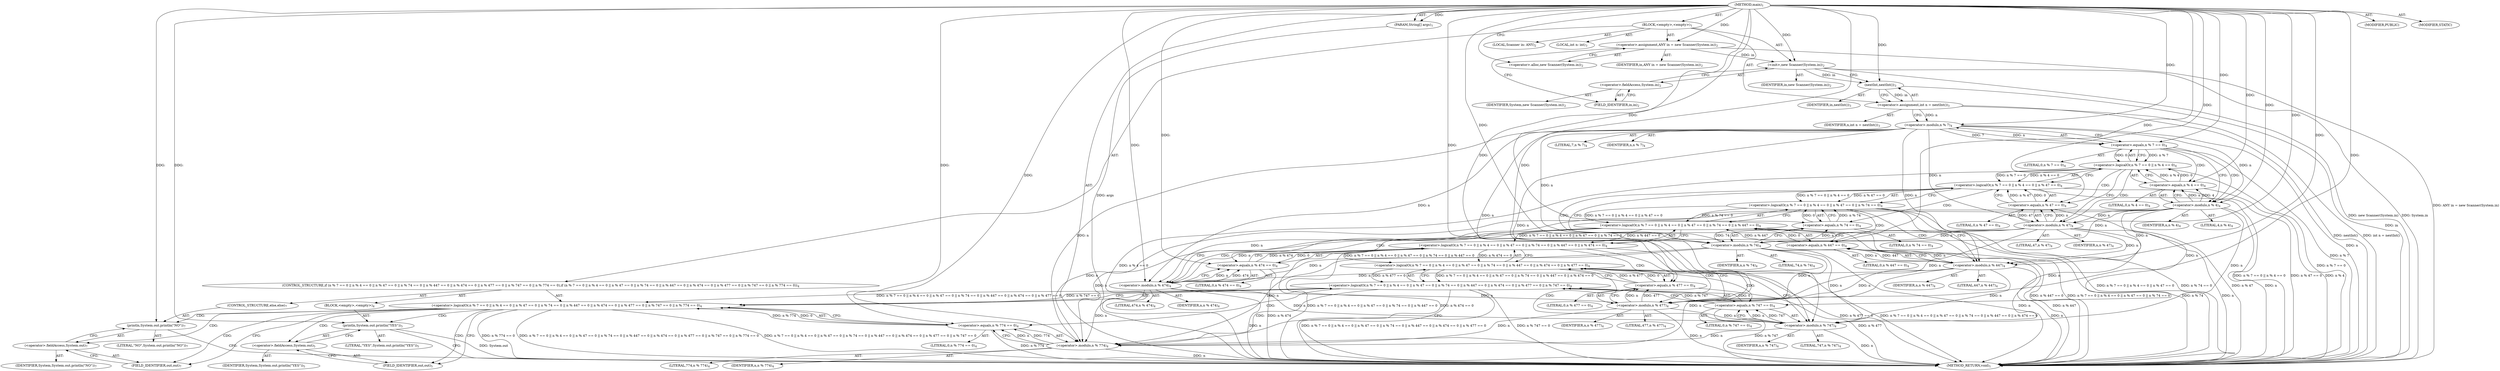 digraph "main" {  
"19" [label = <(METHOD,main)<SUB>1</SUB>> ]
"20" [label = <(PARAM,String[] args)<SUB>1</SUB>> ]
"21" [label = <(BLOCK,&lt;empty&gt;,&lt;empty&gt;)<SUB>1</SUB>> ]
"4" [label = <(LOCAL,Scanner in: ANY)<SUB>2</SUB>> ]
"22" [label = <(&lt;operator&gt;.assignment,ANY in = new Scanner(System.in))<SUB>2</SUB>> ]
"23" [label = <(IDENTIFIER,in,ANY in = new Scanner(System.in))<SUB>2</SUB>> ]
"24" [label = <(&lt;operator&gt;.alloc,new Scanner(System.in))<SUB>2</SUB>> ]
"25" [label = <(&lt;init&gt;,new Scanner(System.in))<SUB>2</SUB>> ]
"3" [label = <(IDENTIFIER,in,new Scanner(System.in))<SUB>2</SUB>> ]
"26" [label = <(&lt;operator&gt;.fieldAccess,System.in)<SUB>2</SUB>> ]
"27" [label = <(IDENTIFIER,System,new Scanner(System.in))<SUB>2</SUB>> ]
"28" [label = <(FIELD_IDENTIFIER,in,in)<SUB>2</SUB>> ]
"29" [label = <(LOCAL,int n: int)<SUB>3</SUB>> ]
"30" [label = <(&lt;operator&gt;.assignment,int n = nextInt())<SUB>3</SUB>> ]
"31" [label = <(IDENTIFIER,n,int n = nextInt())<SUB>3</SUB>> ]
"32" [label = <(nextInt,nextInt())<SUB>3</SUB>> ]
"33" [label = <(IDENTIFIER,in,nextInt())<SUB>3</SUB>> ]
"34" [label = <(CONTROL_STRUCTURE,if (n % 7 == 0 || n % 4 == 0 || n % 47 == 0 || n % 74 == 0 || n % 447 == 0 || n % 474 == 0 || n % 477 == 0 || n % 747 == 0 || n % 774 == 0),if (n % 7 == 0 || n % 4 == 0 || n % 47 == 0 || n % 74 == 0 || n % 447 == 0 || n % 474 == 0 || n % 477 == 0 || n % 747 == 0 || n % 774 == 0))<SUB>4</SUB>> ]
"35" [label = <(&lt;operator&gt;.logicalOr,n % 7 == 0 || n % 4 == 0 || n % 47 == 0 || n % 74 == 0 || n % 447 == 0 || n % 474 == 0 || n % 477 == 0 || n % 747 == 0 || n % 774 == 0)<SUB>4</SUB>> ]
"36" [label = <(&lt;operator&gt;.logicalOr,n % 7 == 0 || n % 4 == 0 || n % 47 == 0 || n % 74 == 0 || n % 447 == 0 || n % 474 == 0 || n % 477 == 0 || n % 747 == 0)<SUB>4</SUB>> ]
"37" [label = <(&lt;operator&gt;.logicalOr,n % 7 == 0 || n % 4 == 0 || n % 47 == 0 || n % 74 == 0 || n % 447 == 0 || n % 474 == 0 || n % 477 == 0)<SUB>4</SUB>> ]
"38" [label = <(&lt;operator&gt;.logicalOr,n % 7 == 0 || n % 4 == 0 || n % 47 == 0 || n % 74 == 0 || n % 447 == 0 || n % 474 == 0)<SUB>4</SUB>> ]
"39" [label = <(&lt;operator&gt;.logicalOr,n % 7 == 0 || n % 4 == 0 || n % 47 == 0 || n % 74 == 0 || n % 447 == 0)<SUB>4</SUB>> ]
"40" [label = <(&lt;operator&gt;.logicalOr,n % 7 == 0 || n % 4 == 0 || n % 47 == 0 || n % 74 == 0)<SUB>4</SUB>> ]
"41" [label = <(&lt;operator&gt;.logicalOr,n % 7 == 0 || n % 4 == 0 || n % 47 == 0)<SUB>4</SUB>> ]
"42" [label = <(&lt;operator&gt;.logicalOr,n % 7 == 0 || n % 4 == 0)<SUB>4</SUB>> ]
"43" [label = <(&lt;operator&gt;.equals,n % 7 == 0)<SUB>4</SUB>> ]
"44" [label = <(&lt;operator&gt;.modulo,n % 7)<SUB>4</SUB>> ]
"45" [label = <(IDENTIFIER,n,n % 7)<SUB>4</SUB>> ]
"46" [label = <(LITERAL,7,n % 7)<SUB>4</SUB>> ]
"47" [label = <(LITERAL,0,n % 7 == 0)<SUB>4</SUB>> ]
"48" [label = <(&lt;operator&gt;.equals,n % 4 == 0)<SUB>4</SUB>> ]
"49" [label = <(&lt;operator&gt;.modulo,n % 4)<SUB>4</SUB>> ]
"50" [label = <(IDENTIFIER,n,n % 4)<SUB>4</SUB>> ]
"51" [label = <(LITERAL,4,n % 4)<SUB>4</SUB>> ]
"52" [label = <(LITERAL,0,n % 4 == 0)<SUB>4</SUB>> ]
"53" [label = <(&lt;operator&gt;.equals,n % 47 == 0)<SUB>4</SUB>> ]
"54" [label = <(&lt;operator&gt;.modulo,n % 47)<SUB>4</SUB>> ]
"55" [label = <(IDENTIFIER,n,n % 47)<SUB>4</SUB>> ]
"56" [label = <(LITERAL,47,n % 47)<SUB>4</SUB>> ]
"57" [label = <(LITERAL,0,n % 47 == 0)<SUB>4</SUB>> ]
"58" [label = <(&lt;operator&gt;.equals,n % 74 == 0)<SUB>4</SUB>> ]
"59" [label = <(&lt;operator&gt;.modulo,n % 74)<SUB>4</SUB>> ]
"60" [label = <(IDENTIFIER,n,n % 74)<SUB>4</SUB>> ]
"61" [label = <(LITERAL,74,n % 74)<SUB>4</SUB>> ]
"62" [label = <(LITERAL,0,n % 74 == 0)<SUB>4</SUB>> ]
"63" [label = <(&lt;operator&gt;.equals,n % 447 == 0)<SUB>4</SUB>> ]
"64" [label = <(&lt;operator&gt;.modulo,n % 447)<SUB>4</SUB>> ]
"65" [label = <(IDENTIFIER,n,n % 447)<SUB>4</SUB>> ]
"66" [label = <(LITERAL,447,n % 447)<SUB>4</SUB>> ]
"67" [label = <(LITERAL,0,n % 447 == 0)<SUB>4</SUB>> ]
"68" [label = <(&lt;operator&gt;.equals,n % 474 == 0)<SUB>4</SUB>> ]
"69" [label = <(&lt;operator&gt;.modulo,n % 474)<SUB>4</SUB>> ]
"70" [label = <(IDENTIFIER,n,n % 474)<SUB>4</SUB>> ]
"71" [label = <(LITERAL,474,n % 474)<SUB>4</SUB>> ]
"72" [label = <(LITERAL,0,n % 474 == 0)<SUB>4</SUB>> ]
"73" [label = <(&lt;operator&gt;.equals,n % 477 == 0)<SUB>4</SUB>> ]
"74" [label = <(&lt;operator&gt;.modulo,n % 477)<SUB>4</SUB>> ]
"75" [label = <(IDENTIFIER,n,n % 477)<SUB>4</SUB>> ]
"76" [label = <(LITERAL,477,n % 477)<SUB>4</SUB>> ]
"77" [label = <(LITERAL,0,n % 477 == 0)<SUB>4</SUB>> ]
"78" [label = <(&lt;operator&gt;.equals,n % 747 == 0)<SUB>4</SUB>> ]
"79" [label = <(&lt;operator&gt;.modulo,n % 747)<SUB>4</SUB>> ]
"80" [label = <(IDENTIFIER,n,n % 747)<SUB>4</SUB>> ]
"81" [label = <(LITERAL,747,n % 747)<SUB>4</SUB>> ]
"82" [label = <(LITERAL,0,n % 747 == 0)<SUB>4</SUB>> ]
"83" [label = <(&lt;operator&gt;.equals,n % 774 == 0)<SUB>4</SUB>> ]
"84" [label = <(&lt;operator&gt;.modulo,n % 774)<SUB>4</SUB>> ]
"85" [label = <(IDENTIFIER,n,n % 774)<SUB>4</SUB>> ]
"86" [label = <(LITERAL,774,n % 774)<SUB>4</SUB>> ]
"87" [label = <(LITERAL,0,n % 774 == 0)<SUB>4</SUB>> ]
"88" [label = <(BLOCK,&lt;empty&gt;,&lt;empty&gt;)<SUB>4</SUB>> ]
"89" [label = <(println,System.out.println(&quot;YES&quot;))<SUB>5</SUB>> ]
"90" [label = <(&lt;operator&gt;.fieldAccess,System.out)<SUB>5</SUB>> ]
"91" [label = <(IDENTIFIER,System,System.out.println(&quot;YES&quot;))<SUB>5</SUB>> ]
"92" [label = <(FIELD_IDENTIFIER,out,out)<SUB>5</SUB>> ]
"93" [label = <(LITERAL,&quot;YES&quot;,System.out.println(&quot;YES&quot;))<SUB>5</SUB>> ]
"94" [label = <(CONTROL_STRUCTURE,else,else)<SUB>7</SUB>> ]
"95" [label = <(println,System.out.println(&quot;NO&quot;))<SUB>7</SUB>> ]
"96" [label = <(&lt;operator&gt;.fieldAccess,System.out)<SUB>7</SUB>> ]
"97" [label = <(IDENTIFIER,System,System.out.println(&quot;NO&quot;))<SUB>7</SUB>> ]
"98" [label = <(FIELD_IDENTIFIER,out,out)<SUB>7</SUB>> ]
"99" [label = <(LITERAL,&quot;NO&quot;,System.out.println(&quot;NO&quot;))<SUB>7</SUB>> ]
"100" [label = <(MODIFIER,PUBLIC)> ]
"101" [label = <(MODIFIER,STATIC)> ]
"102" [label = <(METHOD_RETURN,void)<SUB>1</SUB>> ]
  "19" -> "20"  [ label = "AST: "] 
  "19" -> "21"  [ label = "AST: "] 
  "19" -> "100"  [ label = "AST: "] 
  "19" -> "101"  [ label = "AST: "] 
  "19" -> "102"  [ label = "AST: "] 
  "21" -> "4"  [ label = "AST: "] 
  "21" -> "22"  [ label = "AST: "] 
  "21" -> "25"  [ label = "AST: "] 
  "21" -> "29"  [ label = "AST: "] 
  "21" -> "30"  [ label = "AST: "] 
  "21" -> "34"  [ label = "AST: "] 
  "22" -> "23"  [ label = "AST: "] 
  "22" -> "24"  [ label = "AST: "] 
  "25" -> "3"  [ label = "AST: "] 
  "25" -> "26"  [ label = "AST: "] 
  "26" -> "27"  [ label = "AST: "] 
  "26" -> "28"  [ label = "AST: "] 
  "30" -> "31"  [ label = "AST: "] 
  "30" -> "32"  [ label = "AST: "] 
  "32" -> "33"  [ label = "AST: "] 
  "34" -> "35"  [ label = "AST: "] 
  "34" -> "88"  [ label = "AST: "] 
  "34" -> "94"  [ label = "AST: "] 
  "35" -> "36"  [ label = "AST: "] 
  "35" -> "83"  [ label = "AST: "] 
  "36" -> "37"  [ label = "AST: "] 
  "36" -> "78"  [ label = "AST: "] 
  "37" -> "38"  [ label = "AST: "] 
  "37" -> "73"  [ label = "AST: "] 
  "38" -> "39"  [ label = "AST: "] 
  "38" -> "68"  [ label = "AST: "] 
  "39" -> "40"  [ label = "AST: "] 
  "39" -> "63"  [ label = "AST: "] 
  "40" -> "41"  [ label = "AST: "] 
  "40" -> "58"  [ label = "AST: "] 
  "41" -> "42"  [ label = "AST: "] 
  "41" -> "53"  [ label = "AST: "] 
  "42" -> "43"  [ label = "AST: "] 
  "42" -> "48"  [ label = "AST: "] 
  "43" -> "44"  [ label = "AST: "] 
  "43" -> "47"  [ label = "AST: "] 
  "44" -> "45"  [ label = "AST: "] 
  "44" -> "46"  [ label = "AST: "] 
  "48" -> "49"  [ label = "AST: "] 
  "48" -> "52"  [ label = "AST: "] 
  "49" -> "50"  [ label = "AST: "] 
  "49" -> "51"  [ label = "AST: "] 
  "53" -> "54"  [ label = "AST: "] 
  "53" -> "57"  [ label = "AST: "] 
  "54" -> "55"  [ label = "AST: "] 
  "54" -> "56"  [ label = "AST: "] 
  "58" -> "59"  [ label = "AST: "] 
  "58" -> "62"  [ label = "AST: "] 
  "59" -> "60"  [ label = "AST: "] 
  "59" -> "61"  [ label = "AST: "] 
  "63" -> "64"  [ label = "AST: "] 
  "63" -> "67"  [ label = "AST: "] 
  "64" -> "65"  [ label = "AST: "] 
  "64" -> "66"  [ label = "AST: "] 
  "68" -> "69"  [ label = "AST: "] 
  "68" -> "72"  [ label = "AST: "] 
  "69" -> "70"  [ label = "AST: "] 
  "69" -> "71"  [ label = "AST: "] 
  "73" -> "74"  [ label = "AST: "] 
  "73" -> "77"  [ label = "AST: "] 
  "74" -> "75"  [ label = "AST: "] 
  "74" -> "76"  [ label = "AST: "] 
  "78" -> "79"  [ label = "AST: "] 
  "78" -> "82"  [ label = "AST: "] 
  "79" -> "80"  [ label = "AST: "] 
  "79" -> "81"  [ label = "AST: "] 
  "83" -> "84"  [ label = "AST: "] 
  "83" -> "87"  [ label = "AST: "] 
  "84" -> "85"  [ label = "AST: "] 
  "84" -> "86"  [ label = "AST: "] 
  "88" -> "89"  [ label = "AST: "] 
  "89" -> "90"  [ label = "AST: "] 
  "89" -> "93"  [ label = "AST: "] 
  "90" -> "91"  [ label = "AST: "] 
  "90" -> "92"  [ label = "AST: "] 
  "94" -> "95"  [ label = "AST: "] 
  "95" -> "96"  [ label = "AST: "] 
  "95" -> "99"  [ label = "AST: "] 
  "96" -> "97"  [ label = "AST: "] 
  "96" -> "98"  [ label = "AST: "] 
  "22" -> "28"  [ label = "CFG: "] 
  "25" -> "32"  [ label = "CFG: "] 
  "30" -> "44"  [ label = "CFG: "] 
  "24" -> "22"  [ label = "CFG: "] 
  "26" -> "25"  [ label = "CFG: "] 
  "32" -> "30"  [ label = "CFG: "] 
  "35" -> "92"  [ label = "CFG: "] 
  "35" -> "98"  [ label = "CFG: "] 
  "28" -> "26"  [ label = "CFG: "] 
  "36" -> "35"  [ label = "CFG: "] 
  "36" -> "84"  [ label = "CFG: "] 
  "83" -> "35"  [ label = "CFG: "] 
  "89" -> "102"  [ label = "CFG: "] 
  "95" -> "102"  [ label = "CFG: "] 
  "37" -> "36"  [ label = "CFG: "] 
  "37" -> "79"  [ label = "CFG: "] 
  "78" -> "36"  [ label = "CFG: "] 
  "84" -> "83"  [ label = "CFG: "] 
  "90" -> "89"  [ label = "CFG: "] 
  "96" -> "95"  [ label = "CFG: "] 
  "38" -> "37"  [ label = "CFG: "] 
  "38" -> "74"  [ label = "CFG: "] 
  "73" -> "37"  [ label = "CFG: "] 
  "79" -> "78"  [ label = "CFG: "] 
  "92" -> "90"  [ label = "CFG: "] 
  "98" -> "96"  [ label = "CFG: "] 
  "39" -> "38"  [ label = "CFG: "] 
  "39" -> "69"  [ label = "CFG: "] 
  "68" -> "38"  [ label = "CFG: "] 
  "74" -> "73"  [ label = "CFG: "] 
  "40" -> "39"  [ label = "CFG: "] 
  "40" -> "64"  [ label = "CFG: "] 
  "63" -> "39"  [ label = "CFG: "] 
  "69" -> "68"  [ label = "CFG: "] 
  "41" -> "40"  [ label = "CFG: "] 
  "41" -> "59"  [ label = "CFG: "] 
  "58" -> "40"  [ label = "CFG: "] 
  "64" -> "63"  [ label = "CFG: "] 
  "42" -> "41"  [ label = "CFG: "] 
  "42" -> "54"  [ label = "CFG: "] 
  "53" -> "41"  [ label = "CFG: "] 
  "59" -> "58"  [ label = "CFG: "] 
  "43" -> "42"  [ label = "CFG: "] 
  "43" -> "49"  [ label = "CFG: "] 
  "48" -> "42"  [ label = "CFG: "] 
  "54" -> "53"  [ label = "CFG: "] 
  "44" -> "43"  [ label = "CFG: "] 
  "49" -> "48"  [ label = "CFG: "] 
  "19" -> "24"  [ label = "CFG: "] 
  "20" -> "102"  [ label = "DDG: args"] 
  "22" -> "102"  [ label = "DDG: ANY in = new Scanner(System.in)"] 
  "25" -> "102"  [ label = "DDG: System.in"] 
  "25" -> "102"  [ label = "DDG: new Scanner(System.in)"] 
  "32" -> "102"  [ label = "DDG: in"] 
  "30" -> "102"  [ label = "DDG: nextInt()"] 
  "30" -> "102"  [ label = "DDG: int n = nextInt()"] 
  "44" -> "102"  [ label = "DDG: n"] 
  "43" -> "102"  [ label = "DDG: n % 7"] 
  "42" -> "102"  [ label = "DDG: n % 7 == 0"] 
  "49" -> "102"  [ label = "DDG: n"] 
  "48" -> "102"  [ label = "DDG: n % 4"] 
  "42" -> "102"  [ label = "DDG: n % 4 == 0"] 
  "41" -> "102"  [ label = "DDG: n % 7 == 0 || n % 4 == 0"] 
  "54" -> "102"  [ label = "DDG: n"] 
  "53" -> "102"  [ label = "DDG: n % 47"] 
  "41" -> "102"  [ label = "DDG: n % 47 == 0"] 
  "40" -> "102"  [ label = "DDG: n % 7 == 0 || n % 4 == 0 || n % 47 == 0"] 
  "59" -> "102"  [ label = "DDG: n"] 
  "58" -> "102"  [ label = "DDG: n % 74"] 
  "40" -> "102"  [ label = "DDG: n % 74 == 0"] 
  "39" -> "102"  [ label = "DDG: n % 7 == 0 || n % 4 == 0 || n % 47 == 0 || n % 74 == 0"] 
  "64" -> "102"  [ label = "DDG: n"] 
  "63" -> "102"  [ label = "DDG: n % 447"] 
  "39" -> "102"  [ label = "DDG: n % 447 == 0"] 
  "38" -> "102"  [ label = "DDG: n % 7 == 0 || n % 4 == 0 || n % 47 == 0 || n % 74 == 0 || n % 447 == 0"] 
  "69" -> "102"  [ label = "DDG: n"] 
  "68" -> "102"  [ label = "DDG: n % 474"] 
  "38" -> "102"  [ label = "DDG: n % 474 == 0"] 
  "37" -> "102"  [ label = "DDG: n % 7 == 0 || n % 4 == 0 || n % 47 == 0 || n % 74 == 0 || n % 447 == 0 || n % 474 == 0"] 
  "74" -> "102"  [ label = "DDG: n"] 
  "73" -> "102"  [ label = "DDG: n % 477"] 
  "37" -> "102"  [ label = "DDG: n % 477 == 0"] 
  "36" -> "102"  [ label = "DDG: n % 7 == 0 || n % 4 == 0 || n % 47 == 0 || n % 74 == 0 || n % 447 == 0 || n % 474 == 0 || n % 477 == 0"] 
  "79" -> "102"  [ label = "DDG: n"] 
  "78" -> "102"  [ label = "DDG: n % 747"] 
  "36" -> "102"  [ label = "DDG: n % 747 == 0"] 
  "35" -> "102"  [ label = "DDG: n % 7 == 0 || n % 4 == 0 || n % 47 == 0 || n % 74 == 0 || n % 447 == 0 || n % 474 == 0 || n % 477 == 0 || n % 747 == 0"] 
  "84" -> "102"  [ label = "DDG: n"] 
  "83" -> "102"  [ label = "DDG: n % 774"] 
  "35" -> "102"  [ label = "DDG: n % 774 == 0"] 
  "35" -> "102"  [ label = "DDG: n % 7 == 0 || n % 4 == 0 || n % 47 == 0 || n % 74 == 0 || n % 447 == 0 || n % 474 == 0 || n % 477 == 0 || n % 747 == 0 || n % 774 == 0"] 
  "89" -> "102"  [ label = "DDG: System.out"] 
  "19" -> "20"  [ label = "DDG: "] 
  "19" -> "22"  [ label = "DDG: "] 
  "32" -> "30"  [ label = "DDG: in"] 
  "22" -> "25"  [ label = "DDG: in"] 
  "19" -> "25"  [ label = "DDG: "] 
  "25" -> "32"  [ label = "DDG: in"] 
  "19" -> "32"  [ label = "DDG: "] 
  "36" -> "35"  [ label = "DDG: n % 7 == 0 || n % 4 == 0 || n % 47 == 0 || n % 74 == 0 || n % 447 == 0 || n % 474 == 0 || n % 477 == 0"] 
  "36" -> "35"  [ label = "DDG: n % 747 == 0"] 
  "83" -> "35"  [ label = "DDG: n % 774"] 
  "83" -> "35"  [ label = "DDG: 0"] 
  "37" -> "36"  [ label = "DDG: n % 7 == 0 || n % 4 == 0 || n % 47 == 0 || n % 74 == 0 || n % 447 == 0 || n % 474 == 0"] 
  "37" -> "36"  [ label = "DDG: n % 477 == 0"] 
  "78" -> "36"  [ label = "DDG: n % 747"] 
  "78" -> "36"  [ label = "DDG: 0"] 
  "84" -> "83"  [ label = "DDG: n"] 
  "84" -> "83"  [ label = "DDG: 774"] 
  "19" -> "83"  [ label = "DDG: "] 
  "19" -> "89"  [ label = "DDG: "] 
  "19" -> "95"  [ label = "DDG: "] 
  "38" -> "37"  [ label = "DDG: n % 7 == 0 || n % 4 == 0 || n % 47 == 0 || n % 74 == 0 || n % 447 == 0"] 
  "38" -> "37"  [ label = "DDG: n % 474 == 0"] 
  "73" -> "37"  [ label = "DDG: n % 477"] 
  "73" -> "37"  [ label = "DDG: 0"] 
  "79" -> "78"  [ label = "DDG: n"] 
  "79" -> "78"  [ label = "DDG: 747"] 
  "19" -> "78"  [ label = "DDG: "] 
  "44" -> "84"  [ label = "DDG: n"] 
  "49" -> "84"  [ label = "DDG: n"] 
  "54" -> "84"  [ label = "DDG: n"] 
  "59" -> "84"  [ label = "DDG: n"] 
  "64" -> "84"  [ label = "DDG: n"] 
  "69" -> "84"  [ label = "DDG: n"] 
  "74" -> "84"  [ label = "DDG: n"] 
  "79" -> "84"  [ label = "DDG: n"] 
  "19" -> "84"  [ label = "DDG: "] 
  "39" -> "38"  [ label = "DDG: n % 7 == 0 || n % 4 == 0 || n % 47 == 0 || n % 74 == 0"] 
  "39" -> "38"  [ label = "DDG: n % 447 == 0"] 
  "68" -> "38"  [ label = "DDG: n % 474"] 
  "68" -> "38"  [ label = "DDG: 0"] 
  "74" -> "73"  [ label = "DDG: n"] 
  "74" -> "73"  [ label = "DDG: 477"] 
  "19" -> "73"  [ label = "DDG: "] 
  "44" -> "79"  [ label = "DDG: n"] 
  "49" -> "79"  [ label = "DDG: n"] 
  "54" -> "79"  [ label = "DDG: n"] 
  "59" -> "79"  [ label = "DDG: n"] 
  "64" -> "79"  [ label = "DDG: n"] 
  "69" -> "79"  [ label = "DDG: n"] 
  "74" -> "79"  [ label = "DDG: n"] 
  "19" -> "79"  [ label = "DDG: "] 
  "40" -> "39"  [ label = "DDG: n % 7 == 0 || n % 4 == 0 || n % 47 == 0"] 
  "40" -> "39"  [ label = "DDG: n % 74 == 0"] 
  "63" -> "39"  [ label = "DDG: n % 447"] 
  "63" -> "39"  [ label = "DDG: 0"] 
  "69" -> "68"  [ label = "DDG: n"] 
  "69" -> "68"  [ label = "DDG: 474"] 
  "19" -> "68"  [ label = "DDG: "] 
  "44" -> "74"  [ label = "DDG: n"] 
  "49" -> "74"  [ label = "DDG: n"] 
  "54" -> "74"  [ label = "DDG: n"] 
  "59" -> "74"  [ label = "DDG: n"] 
  "64" -> "74"  [ label = "DDG: n"] 
  "69" -> "74"  [ label = "DDG: n"] 
  "19" -> "74"  [ label = "DDG: "] 
  "41" -> "40"  [ label = "DDG: n % 7 == 0 || n % 4 == 0"] 
  "41" -> "40"  [ label = "DDG: n % 47 == 0"] 
  "58" -> "40"  [ label = "DDG: n % 74"] 
  "58" -> "40"  [ label = "DDG: 0"] 
  "64" -> "63"  [ label = "DDG: n"] 
  "64" -> "63"  [ label = "DDG: 447"] 
  "19" -> "63"  [ label = "DDG: "] 
  "44" -> "69"  [ label = "DDG: n"] 
  "49" -> "69"  [ label = "DDG: n"] 
  "54" -> "69"  [ label = "DDG: n"] 
  "59" -> "69"  [ label = "DDG: n"] 
  "64" -> "69"  [ label = "DDG: n"] 
  "19" -> "69"  [ label = "DDG: "] 
  "42" -> "41"  [ label = "DDG: n % 7 == 0"] 
  "42" -> "41"  [ label = "DDG: n % 4 == 0"] 
  "53" -> "41"  [ label = "DDG: n % 47"] 
  "53" -> "41"  [ label = "DDG: 0"] 
  "59" -> "58"  [ label = "DDG: n"] 
  "59" -> "58"  [ label = "DDG: 74"] 
  "19" -> "58"  [ label = "DDG: "] 
  "44" -> "64"  [ label = "DDG: n"] 
  "49" -> "64"  [ label = "DDG: n"] 
  "54" -> "64"  [ label = "DDG: n"] 
  "59" -> "64"  [ label = "DDG: n"] 
  "19" -> "64"  [ label = "DDG: "] 
  "43" -> "42"  [ label = "DDG: n % 7"] 
  "43" -> "42"  [ label = "DDG: 0"] 
  "48" -> "42"  [ label = "DDG: n % 4"] 
  "48" -> "42"  [ label = "DDG: 0"] 
  "54" -> "53"  [ label = "DDG: n"] 
  "54" -> "53"  [ label = "DDG: 47"] 
  "19" -> "53"  [ label = "DDG: "] 
  "44" -> "59"  [ label = "DDG: n"] 
  "49" -> "59"  [ label = "DDG: n"] 
  "54" -> "59"  [ label = "DDG: n"] 
  "19" -> "59"  [ label = "DDG: "] 
  "44" -> "43"  [ label = "DDG: n"] 
  "44" -> "43"  [ label = "DDG: 7"] 
  "19" -> "43"  [ label = "DDG: "] 
  "49" -> "48"  [ label = "DDG: n"] 
  "49" -> "48"  [ label = "DDG: 4"] 
  "19" -> "48"  [ label = "DDG: "] 
  "44" -> "54"  [ label = "DDG: n"] 
  "49" -> "54"  [ label = "DDG: n"] 
  "19" -> "54"  [ label = "DDG: "] 
  "30" -> "44"  [ label = "DDG: n"] 
  "19" -> "44"  [ label = "DDG: "] 
  "44" -> "49"  [ label = "DDG: n"] 
  "19" -> "49"  [ label = "DDG: "] 
  "35" -> "96"  [ label = "CDG: "] 
  "35" -> "89"  [ label = "CDG: "] 
  "35" -> "98"  [ label = "CDG: "] 
  "35" -> "95"  [ label = "CDG: "] 
  "35" -> "92"  [ label = "CDG: "] 
  "35" -> "90"  [ label = "CDG: "] 
  "36" -> "84"  [ label = "CDG: "] 
  "36" -> "83"  [ label = "CDG: "] 
  "37" -> "79"  [ label = "CDG: "] 
  "37" -> "78"  [ label = "CDG: "] 
  "38" -> "73"  [ label = "CDG: "] 
  "38" -> "74"  [ label = "CDG: "] 
  "39" -> "68"  [ label = "CDG: "] 
  "39" -> "69"  [ label = "CDG: "] 
  "40" -> "64"  [ label = "CDG: "] 
  "40" -> "63"  [ label = "CDG: "] 
  "41" -> "59"  [ label = "CDG: "] 
  "41" -> "58"  [ label = "CDG: "] 
  "42" -> "54"  [ label = "CDG: "] 
  "42" -> "53"  [ label = "CDG: "] 
  "43" -> "48"  [ label = "CDG: "] 
  "43" -> "49"  [ label = "CDG: "] 
}
